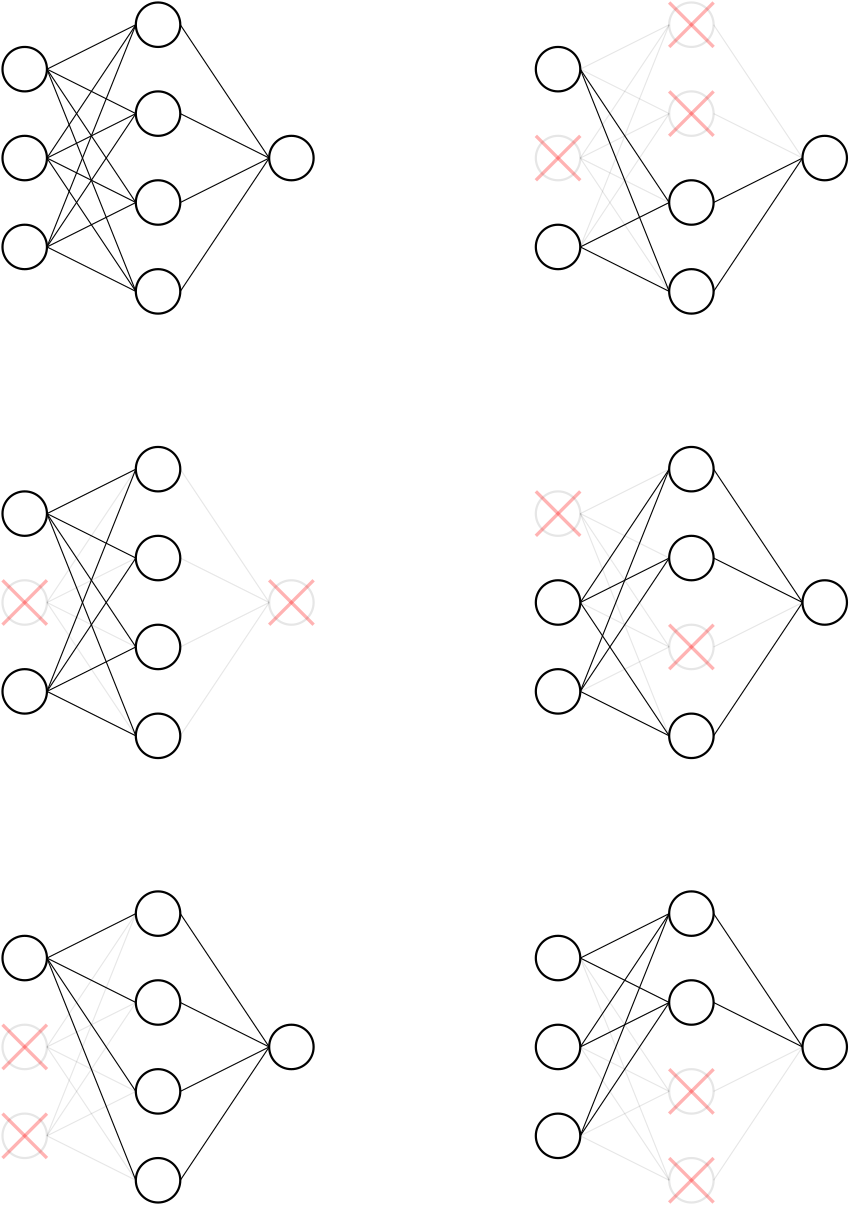 <?xml version="1.0"?>
<!DOCTYPE ipe SYSTEM "ipe.dtd">
<ipe version="70206" creator="Ipe 7.2.7">
<info created="D:20180429091210" modified="D:20180508142507"/>
<ipestyle name="basic">
<symbol name="arrow/arc(spx)">
<path stroke="sym-stroke" fill="sym-stroke" pen="sym-pen">
0 0 m
-1 0.333 l
-1 -0.333 l
h
</path>
</symbol>
<symbol name="arrow/farc(spx)">
<path stroke="sym-stroke" fill="white" pen="sym-pen">
0 0 m
-1 0.333 l
-1 -0.333 l
h
</path>
</symbol>
<symbol name="arrow/ptarc(spx)">
<path stroke="sym-stroke" fill="sym-stroke" pen="sym-pen">
0 0 m
-1 0.333 l
-0.8 0 l
-1 -0.333 l
h
</path>
</symbol>
<symbol name="arrow/fptarc(spx)">
<path stroke="sym-stroke" fill="white" pen="sym-pen">
0 0 m
-1 0.333 l
-0.8 0 l
-1 -0.333 l
h
</path>
</symbol>
<symbol name="mark/circle(sx)" transformations="translations">
<path fill="sym-stroke">
0.6 0 0 0.6 0 0 e
0.4 0 0 0.4 0 0 e
</path>
</symbol>
<symbol name="mark/disk(sx)" transformations="translations">
<path fill="sym-stroke">
0.6 0 0 0.6 0 0 e
</path>
</symbol>
<symbol name="mark/fdisk(sfx)" transformations="translations">
<group>
<path fill="sym-fill">
0.5 0 0 0.5 0 0 e
</path>
<path fill="sym-stroke" fillrule="eofill">
0.6 0 0 0.6 0 0 e
0.4 0 0 0.4 0 0 e
</path>
</group>
</symbol>
<symbol name="mark/box(sx)" transformations="translations">
<path fill="sym-stroke" fillrule="eofill">
-0.6 -0.6 m
0.6 -0.6 l
0.6 0.6 l
-0.6 0.6 l
h
-0.4 -0.4 m
0.4 -0.4 l
0.4 0.4 l
-0.4 0.4 l
h
</path>
</symbol>
<symbol name="mark/square(sx)" transformations="translations">
<path fill="sym-stroke">
-0.6 -0.6 m
0.6 -0.6 l
0.6 0.6 l
-0.6 0.6 l
h
</path>
</symbol>
<symbol name="mark/fsquare(sfx)" transformations="translations">
<group>
<path fill="sym-fill">
-0.5 -0.5 m
0.5 -0.5 l
0.5 0.5 l
-0.5 0.5 l
h
</path>
<path fill="sym-stroke" fillrule="eofill">
-0.6 -0.6 m
0.6 -0.6 l
0.6 0.6 l
-0.6 0.6 l
h
-0.4 -0.4 m
0.4 -0.4 l
0.4 0.4 l
-0.4 0.4 l
h
</path>
</group>
</symbol>
<symbol name="mark/cross(sx)" transformations="translations">
<group>
<path fill="sym-stroke">
-0.43 -0.57 m
0.57 0.43 l
0.43 0.57 l
-0.57 -0.43 l
h
</path>
<path fill="sym-stroke">
-0.43 0.57 m
0.57 -0.43 l
0.43 -0.57 l
-0.57 0.43 l
h
</path>
</group>
</symbol>
<symbol name="arrow/fnormal(spx)">
<path stroke="sym-stroke" fill="white" pen="sym-pen">
0 0 m
-1 0.333 l
-1 -0.333 l
h
</path>
</symbol>
<symbol name="arrow/pointed(spx)">
<path stroke="sym-stroke" fill="sym-stroke" pen="sym-pen">
0 0 m
-1 0.333 l
-0.8 0 l
-1 -0.333 l
h
</path>
</symbol>
<symbol name="arrow/fpointed(spx)">
<path stroke="sym-stroke" fill="white" pen="sym-pen">
0 0 m
-1 0.333 l
-0.8 0 l
-1 -0.333 l
h
</path>
</symbol>
<symbol name="arrow/linear(spx)">
<path stroke="sym-stroke" pen="sym-pen">
-1 0.333 m
0 0 l
-1 -0.333 l
</path>
</symbol>
<symbol name="arrow/fdouble(spx)">
<path stroke="sym-stroke" fill="white" pen="sym-pen">
0 0 m
-1 0.333 l
-1 -0.333 l
h
-1 0 m
-2 0.333 l
-2 -0.333 l
h
</path>
</symbol>
<symbol name="arrow/double(spx)">
<path stroke="sym-stroke" fill="sym-stroke" pen="sym-pen">
0 0 m
-1 0.333 l
-1 -0.333 l
h
-1 0 m
-2 0.333 l
-2 -0.333 l
h
</path>
</symbol>
<pen name="heavier" value="0.8"/>
<pen name="fat" value="1.2"/>
<pen name="ultrafat" value="2"/>
<symbolsize name="large" value="5"/>
<symbolsize name="small" value="2"/>
<symbolsize name="tiny" value="1.1"/>
<arrowsize name="large" value="10"/>
<arrowsize name="small" value="5"/>
<arrowsize name="tiny" value="3"/>
<color name="red" value="1 0 0"/>
<color name="green" value="0 1 0"/>
<color name="blue" value="0 0 1"/>
<color name="yellow" value="1 1 0"/>
<color name="orange" value="1 0.647 0"/>
<color name="gold" value="1 0.843 0"/>
<color name="purple" value="0.627 0.125 0.941"/>
<color name="gray" value="0.745"/>
<color name="brown" value="0.647 0.165 0.165"/>
<color name="navy" value="0 0 0.502"/>
<color name="pink" value="1 0.753 0.796"/>
<color name="seagreen" value="0.18 0.545 0.341"/>
<color name="turquoise" value="0.251 0.878 0.816"/>
<color name="violet" value="0.933 0.51 0.933"/>
<color name="darkblue" value="0 0 0.545"/>
<color name="darkcyan" value="0 0.545 0.545"/>
<color name="darkgray" value="0.663"/>
<color name="darkgreen" value="0 0.392 0"/>
<color name="darkmagenta" value="0.545 0 0.545"/>
<color name="darkorange" value="1 0.549 0"/>
<color name="darkred" value="0.545 0 0"/>
<color name="lightblue" value="0.678 0.847 0.902"/>
<color name="lightcyan" value="0.878 1 1"/>
<color name="lightgray" value="0.827"/>
<color name="lightgreen" value="0.565 0.933 0.565"/>
<color name="lightyellow" value="1 1 0.878"/>
<dashstyle name="dashed" value="[4] 0"/>
<dashstyle name="dotted" value="[1 3] 0"/>
<dashstyle name="dash dotted" value="[4 2 1 2] 0"/>
<dashstyle name="dash dot dotted" value="[4 2 1 2 1 2] 0"/>
<textsize name="large" value="\large"/>
<textsize name="Large" value="\Large"/>
<textsize name="LARGE" value="\LARGE"/>
<textsize name="huge" value="\huge"/>
<textsize name="Huge" value="\Huge"/>
<textsize name="small" value="\small"/>
<textsize name="footnote" value="\footnotesize"/>
<textsize name="tiny" value="\tiny"/>
<textstyle name="center" begin="\begin{center}" end="\end{center}"/>
<textstyle name="itemize" begin="\begin{itemize}" end="\end{itemize}"/>
<textstyle name="item" begin="\begin{itemize}\item{}" end="\end{itemize}"/>
<gridsize name="4 pts" value="4"/>
<gridsize name="8 pts (~3 mm)" value="8"/>
<gridsize name="16 pts (~6 mm)" value="16"/>
<gridsize name="32 pts (~12 mm)" value="32"/>
<gridsize name="10 pts (~3.5 mm)" value="10"/>
<gridsize name="20 pts (~7 mm)" value="20"/>
<gridsize name="14 pts (~5 mm)" value="14"/>
<gridsize name="28 pts (~10 mm)" value="28"/>
<gridsize name="56 pts (~20 mm)" value="56"/>
<anglesize name="90 deg" value="90"/>
<anglesize name="60 deg" value="60"/>
<anglesize name="45 deg" value="45"/>
<anglesize name="30 deg" value="30"/>
<anglesize name="22.5 deg" value="22.5"/>
<opacity name="10%" value="0.1"/>
<opacity name="30%" value="0.3"/>
<opacity name="50%" value="0.5"/>
<opacity name="75%" value="0.75"/>
<tiling name="falling" angle="-60" step="4" width="1"/>
<tiling name="rising" angle="30" step="4" width="1"/>
</ipestyle>
<page>
<layer name="alpha"/>
<view layers="alpha" active="alpha"/>
<path layer="alpha" stroke="black" fill="white" pen="heavier">
8 0 0 8 104 776 e
</path>
<path matrix="1 0 0 1 0 -32" stroke="black" fill="white" pen="heavier">
8 0 0 8 104 776 e
</path>
<path matrix="1 0 0 1 0 -64" stroke="black" fill="white" pen="heavier">
8 0 0 8 104 776 e
</path>
<path matrix="1 0 0 1 96 -32" stroke="black" fill="white" pen="heavier">
8 0 0 8 104 776 e
</path>
<path matrix="1 0 0 1 48 -80" stroke="black" fill="white" pen="heavier">
8 0 0 8 104 776 e
</path>
<path matrix="1 0 0 1 48 -48" stroke="black" fill="white" pen="heavier">
8 0 0 8 104 776 e
</path>
<path matrix="1 0 0 1 48 -16" stroke="black" fill="white" pen="heavier">
8 0 0 8 104 776 e
</path>
<path matrix="1 0 0 1 48 16" stroke="black" fill="white" pen="heavier">
8 0 0 8 104 776 e
</path>
<path stroke="black">
112 776 m
144 792 l
</path>
<path stroke="black">
112 744 m
144 792 l
</path>
<path stroke="black">
112 712 m
144 792 l
</path>
<path stroke="black">
112 776 m
144 760 l
</path>
<path stroke="black">
112 744 m
144 760 l
</path>
<path stroke="black">
112 712 m
144 760 l
</path>
<path stroke="black">
112 776 m
144 728 l
</path>
<path stroke="black">
112 744 m
144 728 l
</path>
<path stroke="black">
112 712 m
144 728 l
</path>
<path stroke="black">
112 776 m
144 696 l
</path>
<path stroke="black">
112 744 m
144 696 l
</path>
<path stroke="black">
112 712 m
144 696 l
</path>
<path stroke="black">
160 696 m
192 744 l
</path>
<path stroke="black">
160 728 m
192 744 l
</path>
<path stroke="black">
160 760 m
192 744 l
</path>
<path stroke="black">
160 792 m
192 744 l
</path>
<path matrix="1 0 0 1 0 -160" stroke="black" fill="white" pen="heavier">
8 0 0 8 104 776 e
</path>
<path matrix="1 0 0 1 0 -192" stroke="black" fill="white" pen="heavier" opacity="10%">
8 0 0 8 104 776 e
</path>
<path matrix="1 0 0 1 0 -224" stroke="black" fill="white" pen="heavier">
8 0 0 8 104 776 e
</path>
<path matrix="1 0 0 1 96 -192" stroke="black" fill="white" pen="heavier" opacity="10%">
8 0 0 8 104 776 e
</path>
<path matrix="1 0 0 1 48 -240" stroke="black" fill="white" pen="heavier">
8 0 0 8 104 776 e
</path>
<path matrix="1 0 0 1 48 -208" stroke="black" fill="white" pen="heavier">
8 0 0 8 104 776 e
</path>
<path matrix="1 0 0 1 48 -176" stroke="black" fill="white" pen="heavier">
8 0 0 8 104 776 e
</path>
<path matrix="1 0 0 1 48 -144" stroke="black" fill="white" pen="heavier">
8 0 0 8 104 776 e
</path>
<path matrix="1 0 0 1 0 -160" stroke="black">
112 776 m
144 792 l
</path>
<path matrix="1 0 0 1 0 -160" stroke="black" opacity="10%">
112 744 m
144 792 l
</path>
<path matrix="1 0 0 1 0 -160" stroke="black">
112 712 m
144 792 l
</path>
<path matrix="1 0 0 1 0 -160" stroke="black">
112 776 m
144 760 l
</path>
<path matrix="1 0 0 1 0 -160" stroke="black" opacity="10%">
112 744 m
144 760 l
</path>
<path matrix="1 0 0 1 0 -160" stroke="black">
112 712 m
144 760 l
</path>
<path matrix="1 0 0 1 0 -160" stroke="black">
112 776 m
144 728 l
</path>
<path matrix="1 0 0 1 0 -160" stroke="black" opacity="10%">
112 744 m
144 728 l
</path>
<path matrix="1 0 0 1 0 -160" stroke="black">
112 712 m
144 728 l
</path>
<path matrix="1 0 0 1 0 -160" stroke="black">
112 776 m
144 696 l
</path>
<path matrix="1 0 0 1 0 -160" stroke="black" opacity="10%">
112 744 m
144 696 l
</path>
<path matrix="1 0 0 1 0 -160" stroke="black">
112 712 m
144 696 l
</path>
<path matrix="1 0 0 1 0 -160" stroke="black" opacity="10%">
160 696 m
192 744 l
</path>
<path matrix="1 0 0 1 0 -160" stroke="black" opacity="10%">
160 728 m
192 744 l
</path>
<path matrix="1 0 0 1 0 -160" stroke="black" opacity="10%">
160 760 m
192 744 l
</path>
<path matrix="1 0 0 1 0 -160" stroke="black" opacity="10%">
160 792 m
192 744 l
</path>
<path matrix="1 0 0 1 192 0" stroke="black" fill="white" pen="heavier">
8 0 0 8 104 776 e
</path>
<path matrix="1 0 0 1 192 -32" stroke="black" fill="white" pen="heavier" opacity="10%">
8 0 0 8 104 776 e
</path>
<path matrix="1 0 0 1 192 -64" stroke="black" fill="white" pen="heavier">
8 0 0 8 104 776 e
</path>
<path matrix="1 0 0 1 288 -32" stroke="black" fill="white" pen="heavier">
8 0 0 8 104 776 e
</path>
<path matrix="1 0 0 1 240 -80" stroke="black" fill="white" pen="heavier">
8 0 0 8 104 776 e
</path>
<path matrix="1 0 0 1 240 -48" stroke="black" fill="white" pen="heavier">
8 0 0 8 104 776 e
</path>
<path matrix="1 0 0 1 240 -16" stroke="black" fill="white" pen="heavier" opacity="10%">
8 0 0 8 104 776 e
</path>
<path matrix="1 0 0 1 240 16" stroke="black" fill="white" pen="heavier" opacity="10%">
8 0 0 8 104 776 e
</path>
<path matrix="1 0 0 1 192 0" stroke="black" opacity="10%">
112 776 m
144 792 l
</path>
<path matrix="1 0 0 1 192 0" stroke="black" opacity="10%">
112 744 m
144 792 l
</path>
<path matrix="1 0 0 1 192 0" stroke="black" opacity="10%">
112 712 m
144 792 l
</path>
<path matrix="1 0 0 1 192 0" stroke="black" opacity="10%">
112 776 m
144 760 l
</path>
<path matrix="1 0 0 1 192 0" stroke="black" opacity="10%">
112 744 m
144 760 l
</path>
<path matrix="1 0 0 1 192 0" stroke="black" opacity="10%">
112 712 m
144 760 l
</path>
<path matrix="1 0 0 1 192 0" stroke="black">
112 776 m
144 728 l
</path>
<path matrix="1 0 0 1 192 0" stroke="black" opacity="10%">
112 744 m
144 728 l
</path>
<path matrix="1 0 0 1 192 0" stroke="black">
112 712 m
144 728 l
</path>
<path matrix="1 0 0 1 192 0" stroke="black">
112 776 m
144 696 l
</path>
<path matrix="1 0 0 1 192 0" stroke="black" opacity="10%">
112 744 m
144 696 l
</path>
<path matrix="1 0 0 1 192 0" stroke="black">
112 712 m
144 696 l
</path>
<path matrix="1 0 0 1 192 0" stroke="black">
160 696 m
192 744 l
</path>
<path matrix="1 0 0 1 192 0" stroke="black">
160 728 m
192 744 l
</path>
<path matrix="1 0 0 1 192 0" stroke="black" opacity="10%">
160 760 m
192 744 l
</path>
<path matrix="1 0 0 1 192 0" stroke="black" opacity="10%">
160 792 m
192 744 l
</path>
<path matrix="1 0 0 1 192 -160" stroke="black" fill="white" pen="heavier" opacity="10%">
8 0 0 8 104 776 e
</path>
<path matrix="1 0 0 1 192 -192" stroke="black" fill="white" pen="heavier">
8 0 0 8 104 776 e
</path>
<path matrix="1 0 0 1 192 -224" stroke="black" fill="white" pen="heavier">
8 0 0 8 104 776 e
</path>
<path matrix="1 0 0 1 288 -192" stroke="black" fill="white" pen="heavier">
8 0 0 8 104 776 e
</path>
<path matrix="1 0 0 1 240 -240" stroke="black" fill="white" pen="heavier">
8 0 0 8 104 776 e
</path>
<path matrix="1 0 0 1 240 -208" stroke="black" fill="white" pen="heavier" opacity="10%">
8 0 0 8 104 776 e
</path>
<path matrix="1 0 0 1 240 -176" stroke="black" fill="white" pen="heavier">
8 0 0 8 104 776 e
</path>
<path matrix="1 0 0 1 240 -144" stroke="black" fill="white" pen="heavier">
8 0 0 8 104 776 e
</path>
<path matrix="1 0 0 1 192 -160" stroke="black" opacity="10%">
112 776 m
144 792 l
</path>
<path matrix="1 0 0 1 192 -160" stroke="black">
112 744 m
144 792 l
</path>
<path matrix="1 0 0 1 192 -160" stroke="black">
112 712 m
144 792 l
</path>
<path matrix="1 0 0 1 192 -160" stroke="black" opacity="10%">
112 776 m
144 760 l
</path>
<path matrix="1 0 0 1 192 -160" stroke="black">
112 744 m
144 760 l
</path>
<path matrix="1 0 0 1 192 -160" stroke="black">
112 712 m
144 760 l
</path>
<path matrix="1 0 0 1 192 -160" stroke="black" opacity="10%">
112 776 m
144 728 l
</path>
<path matrix="1 0 0 1 192 -160" stroke="black" opacity="10%">
112 744 m
144 728 l
</path>
<path matrix="1 0 0 1 192 -160" stroke="black" opacity="10%">
112 712 m
144 728 l
</path>
<path matrix="1 0 0 1 192 -160" stroke="black" opacity="10%">
112 776 m
144 696 l
</path>
<path matrix="1 0 0 1 192 -160" stroke="black">
112 744 m
144 696 l
</path>
<path matrix="1 0 0 1 192 -160" stroke="black">
112 712 m
144 696 l
</path>
<path matrix="1 0 0 1 192 -160" stroke="black">
160 696 m
192 744 l
</path>
<path matrix="1 0 0 1 192 -160" stroke="black" opacity="10%">
160 728 m
192 744 l
</path>
<path matrix="1 0 0 1 192 -160" stroke="black">
160 760 m
192 744 l
</path>
<path matrix="1 0 0 1 192 -160" stroke="black">
160 792 m
192 744 l
</path>
<path matrix="1 0 0 1 0 -320" stroke="black" fill="white" pen="heavier">
8 0 0 8 104 776 e
</path>
<path matrix="1 0 0 1 0 -352" stroke="black" fill="white" pen="heavier" opacity="10%">
8 0 0 8 104 776 e
</path>
<path matrix="1 0 0 1 0 -384" stroke="black" fill="white" pen="heavier" opacity="10%">
8 0 0 8 104 776 e
</path>
<path matrix="1 0 0 1 96 -352" stroke="black" fill="white" pen="heavier">
8 0 0 8 104 776 e
</path>
<path matrix="1 0 0 1 48 -400" stroke="black" fill="white" pen="heavier">
8 0 0 8 104 776 e
</path>
<path matrix="1 0 0 1 48 -368" stroke="black" fill="white" pen="heavier">
8 0 0 8 104 776 e
</path>
<path matrix="1 0 0 1 48 -336" stroke="black" fill="white" pen="heavier">
8 0 0 8 104 776 e
</path>
<path matrix="1 0 0 1 48 -304" stroke="black" fill="white" pen="heavier">
8 0 0 8 104 776 e
</path>
<path matrix="1 0 0 1 0 -320" stroke="black">
112 776 m
144 792 l
</path>
<path matrix="1 0 0 1 0 -320" stroke="black" opacity="10%">
112 744 m
144 792 l
</path>
<path matrix="1 0 0 1 0 -320" stroke="black" opacity="10%">
112 712 m
144 792 l
</path>
<path matrix="1 0 0 1 0 -320" stroke="black">
112 776 m
144 760 l
</path>
<path matrix="1 0 0 1 0 -320" stroke="black" opacity="10%">
112 744 m
144 760 l
</path>
<path matrix="1 0 0 1 0 -320" stroke="black" opacity="10%">
112 712 m
144 760 l
</path>
<path matrix="1 0 0 1 0 -320" stroke="black">
112 776 m
144 728 l
</path>
<path matrix="1 0 0 1 0 -320" stroke="black" opacity="10%">
112 744 m
144 728 l
</path>
<path matrix="1 0 0 1 0 -320" stroke="black" opacity="10%">
112 712 m
144 728 l
</path>
<path matrix="1 0 0 1 0 -320" stroke="black">
112 776 m
144 696 l
</path>
<path matrix="1 0 0 1 0 -320" stroke="black" opacity="10%">
112 744 m
144 696 l
</path>
<path matrix="1 0 0 1 0 -320" stroke="black" opacity="10%">
112 712 m
144 696 l
</path>
<path matrix="1 0 0 1 0 -320" stroke="black">
160 696 m
192 744 l
</path>
<path matrix="1 0 0 1 0 -320" stroke="black">
160 728 m
192 744 l
</path>
<path matrix="1 0 0 1 0 -320" stroke="black">
160 760 m
192 744 l
</path>
<path matrix="1 0 0 1 0 -320" stroke="black">
160 792 m
192 744 l
</path>
<path matrix="1 0 0 1 192 -320" stroke="black" fill="white" pen="heavier">
8 0 0 8 104 776 e
</path>
<path matrix="1 0 0 1 192 -352" stroke="black" fill="white" pen="heavier">
8 0 0 8 104 776 e
</path>
<path matrix="1 0 0 1 192 -384" stroke="black" fill="white" pen="heavier">
8 0 0 8 104 776 e
</path>
<path matrix="1 0 0 1 288 -352" stroke="black" fill="white" pen="heavier">
8 0 0 8 104 776 e
</path>
<path matrix="1 0 0 1 240 -400" stroke="black" fill="white" pen="heavier" opacity="10%">
8 0 0 8 104 776 e
</path>
<path matrix="1 0 0 1 240 -368" stroke="black" fill="white" pen="heavier" opacity="10%">
8 0 0 8 104 776 e
</path>
<path matrix="1 0 0 1 240 -336" stroke="black" fill="white" pen="heavier">
8 0 0 8 104 776 e
</path>
<path matrix="1 0 0 1 240 -304" stroke="black" fill="white" pen="heavier">
8 0 0 8 104 776 e
</path>
<path matrix="1 0 0 1 192 -320" stroke="black">
112 776 m
144 792 l
</path>
<path matrix="1 0 0 1 192 -320" stroke="black">
112 744 m
144 792 l
</path>
<path matrix="1 0 0 1 192 -320" stroke="black">
112 712 m
144 792 l
</path>
<path matrix="1 0 0 1 192 -320" stroke="black">
112 776 m
144 760 l
</path>
<path matrix="1 0 0 1 192 -320" stroke="black">
112 744 m
144 760 l
</path>
<path matrix="1 0 0 1 192 -320" stroke="black">
112 712 m
144 760 l
</path>
<path matrix="1 0 0 1 192 -320" stroke="black" opacity="10%">
112 776 m
144 728 l
</path>
<path matrix="1 0 0 1 192 -320" stroke="black" opacity="10%">
112 744 m
144 728 l
</path>
<path matrix="1 0 0 1 192 -320" stroke="black" opacity="10%">
112 712 m
144 728 l
</path>
<path matrix="1 0 0 1 192 -320" stroke="black" opacity="10%">
112 776 m
144 696 l
</path>
<path matrix="1 0 0 1 192 -320" stroke="black" opacity="10%">
112 744 m
144 696 l
</path>
<path matrix="1 0 0 1 192 -320" stroke="black" opacity="10%">
112 712 m
144 696 l
</path>
<path matrix="1 0 0 1 192 -320" stroke="black" opacity="10%">
160 696 m
192 744 l
</path>
<path matrix="1 0 0 1 192 -320" stroke="black" opacity="10%">
160 728 m
192 744 l
</path>
<path matrix="1 0 0 1 192 -320" stroke="black">
160 760 m
192 744 l
</path>
<path matrix="1 0 0 1 192 -320" stroke="black">
160 792 m
192 744 l
</path>
<path stroke="red" pen="fat" opacity="30%">
352 800 m
336 784 l
</path>
<path stroke="red" pen="fat" opacity="30%">
336 800 m
352 784 l
</path>
<path matrix="1 0 0 1 0 -32" stroke="red" pen="fat" opacity="30%">
352 800 m
336 784 l
</path>
<path matrix="1 0 0 1 0 -32" stroke="red" pen="fat" opacity="30%">
336 800 m
352 784 l
</path>
<path matrix="1 0 0 1 -48 -48" stroke="red" pen="fat" opacity="30%">
352 800 m
336 784 l
</path>
<path matrix="1 0 0 1 -48 -48" stroke="red" pen="fat" opacity="30%">
336 800 m
352 784 l
</path>
<path matrix="1 0 0 1 -48 -176" stroke="red" pen="fat" opacity="30%">
352 800 m
336 784 l
</path>
<path matrix="1 0 0 1 -48 -176" stroke="red" pen="fat" opacity="30%">
336 800 m
352 784 l
</path>
<path matrix="1 0 0 1 0 -224" stroke="red" pen="fat" opacity="30%">
352 800 m
336 784 l
</path>
<path matrix="1 0 0 1 0 -224" stroke="red" pen="fat" opacity="30%">
336 800 m
352 784 l
</path>
<path matrix="1 0 0 1 -144 -208" stroke="red" pen="fat" opacity="30%">
352 800 m
336 784 l
</path>
<path matrix="1 0 0 1 -144 -208" stroke="red" pen="fat" opacity="30%">
336 800 m
352 784 l
</path>
<path matrix="1 0 0 1 -240 -208" stroke="red" pen="fat" opacity="30%">
352 800 m
336 784 l
</path>
<path matrix="1 0 0 1 -240 -208" stroke="red" pen="fat" opacity="30%">
336 800 m
352 784 l
</path>
<path matrix="1 0 0 1 -240 -368" stroke="red" pen="fat" opacity="30%">
352 800 m
336 784 l
</path>
<path matrix="1 0 0 1 -240 -368" stroke="red" pen="fat" opacity="30%">
336 800 m
352 784 l
</path>
<path matrix="1 0 0 1 -240 -400" stroke="red" pen="fat" opacity="30%">
352 800 m
336 784 l
</path>
<path matrix="1 0 0 1 -240 -400" stroke="red" pen="fat" opacity="30%">
336 800 m
352 784 l
</path>
<path matrix="1 0 0 1 0 -384" stroke="red" pen="fat" opacity="30%">
352 800 m
336 784 l
</path>
<path matrix="1 0 0 1 0 -384" stroke="red" pen="fat" opacity="30%">
336 800 m
352 784 l
</path>
<path matrix="1 0 0 1 0 -416" stroke="red" pen="fat" opacity="30%">
352 800 m
336 784 l
</path>
<path matrix="1 0 0 1 0 -416" stroke="red" pen="fat" opacity="30%">
336 800 m
352 784 l
</path>
</page>
</ipe>
